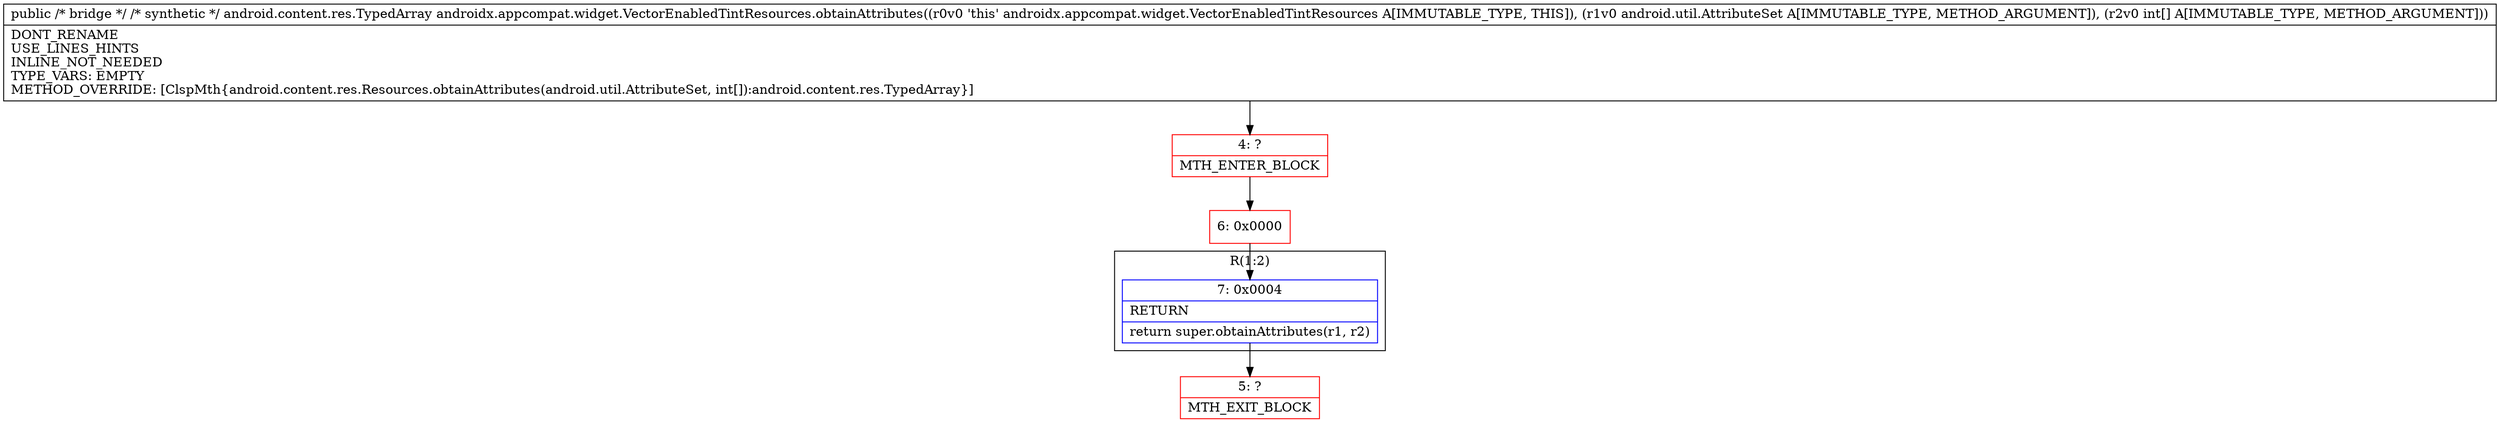 digraph "CFG forandroidx.appcompat.widget.VectorEnabledTintResources.obtainAttributes(Landroid\/util\/AttributeSet;[I)Landroid\/content\/res\/TypedArray;" {
subgraph cluster_Region_71902183 {
label = "R(1:2)";
node [shape=record,color=blue];
Node_7 [shape=record,label="{7\:\ 0x0004|RETURN\l|return super.obtainAttributes(r1, r2)\l}"];
}
Node_4 [shape=record,color=red,label="{4\:\ ?|MTH_ENTER_BLOCK\l}"];
Node_6 [shape=record,color=red,label="{6\:\ 0x0000}"];
Node_5 [shape=record,color=red,label="{5\:\ ?|MTH_EXIT_BLOCK\l}"];
MethodNode[shape=record,label="{public \/* bridge *\/ \/* synthetic *\/ android.content.res.TypedArray androidx.appcompat.widget.VectorEnabledTintResources.obtainAttributes((r0v0 'this' androidx.appcompat.widget.VectorEnabledTintResources A[IMMUTABLE_TYPE, THIS]), (r1v0 android.util.AttributeSet A[IMMUTABLE_TYPE, METHOD_ARGUMENT]), (r2v0 int[] A[IMMUTABLE_TYPE, METHOD_ARGUMENT]))  | DONT_RENAME\lUSE_LINES_HINTS\lINLINE_NOT_NEEDED\lTYPE_VARS: EMPTY\lMETHOD_OVERRIDE: [ClspMth\{android.content.res.Resources.obtainAttributes(android.util.AttributeSet, int[]):android.content.res.TypedArray\}]\l}"];
MethodNode -> Node_4;Node_7 -> Node_5;
Node_4 -> Node_6;
Node_6 -> Node_7;
}

